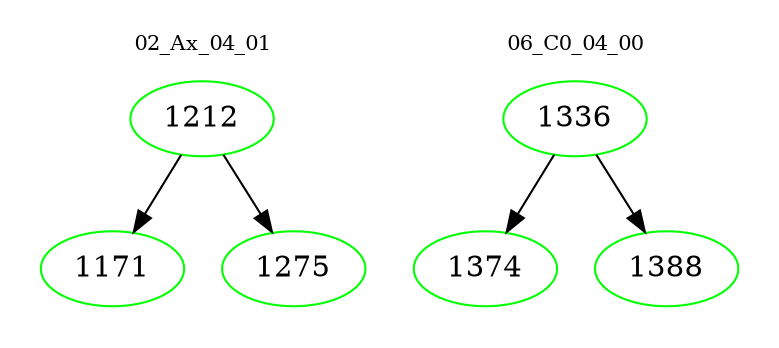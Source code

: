 digraph{
subgraph cluster_0 {
color = white
label = "02_Ax_04_01";
fontsize=10;
T0_1212 [label="1212", color="green"]
T0_1212 -> T0_1171 [color="black"]
T0_1171 [label="1171", color="green"]
T0_1212 -> T0_1275 [color="black"]
T0_1275 [label="1275", color="green"]
}
subgraph cluster_1 {
color = white
label = "06_C0_04_00";
fontsize=10;
T1_1336 [label="1336", color="green"]
T1_1336 -> T1_1374 [color="black"]
T1_1374 [label="1374", color="green"]
T1_1336 -> T1_1388 [color="black"]
T1_1388 [label="1388", color="green"]
}
}
